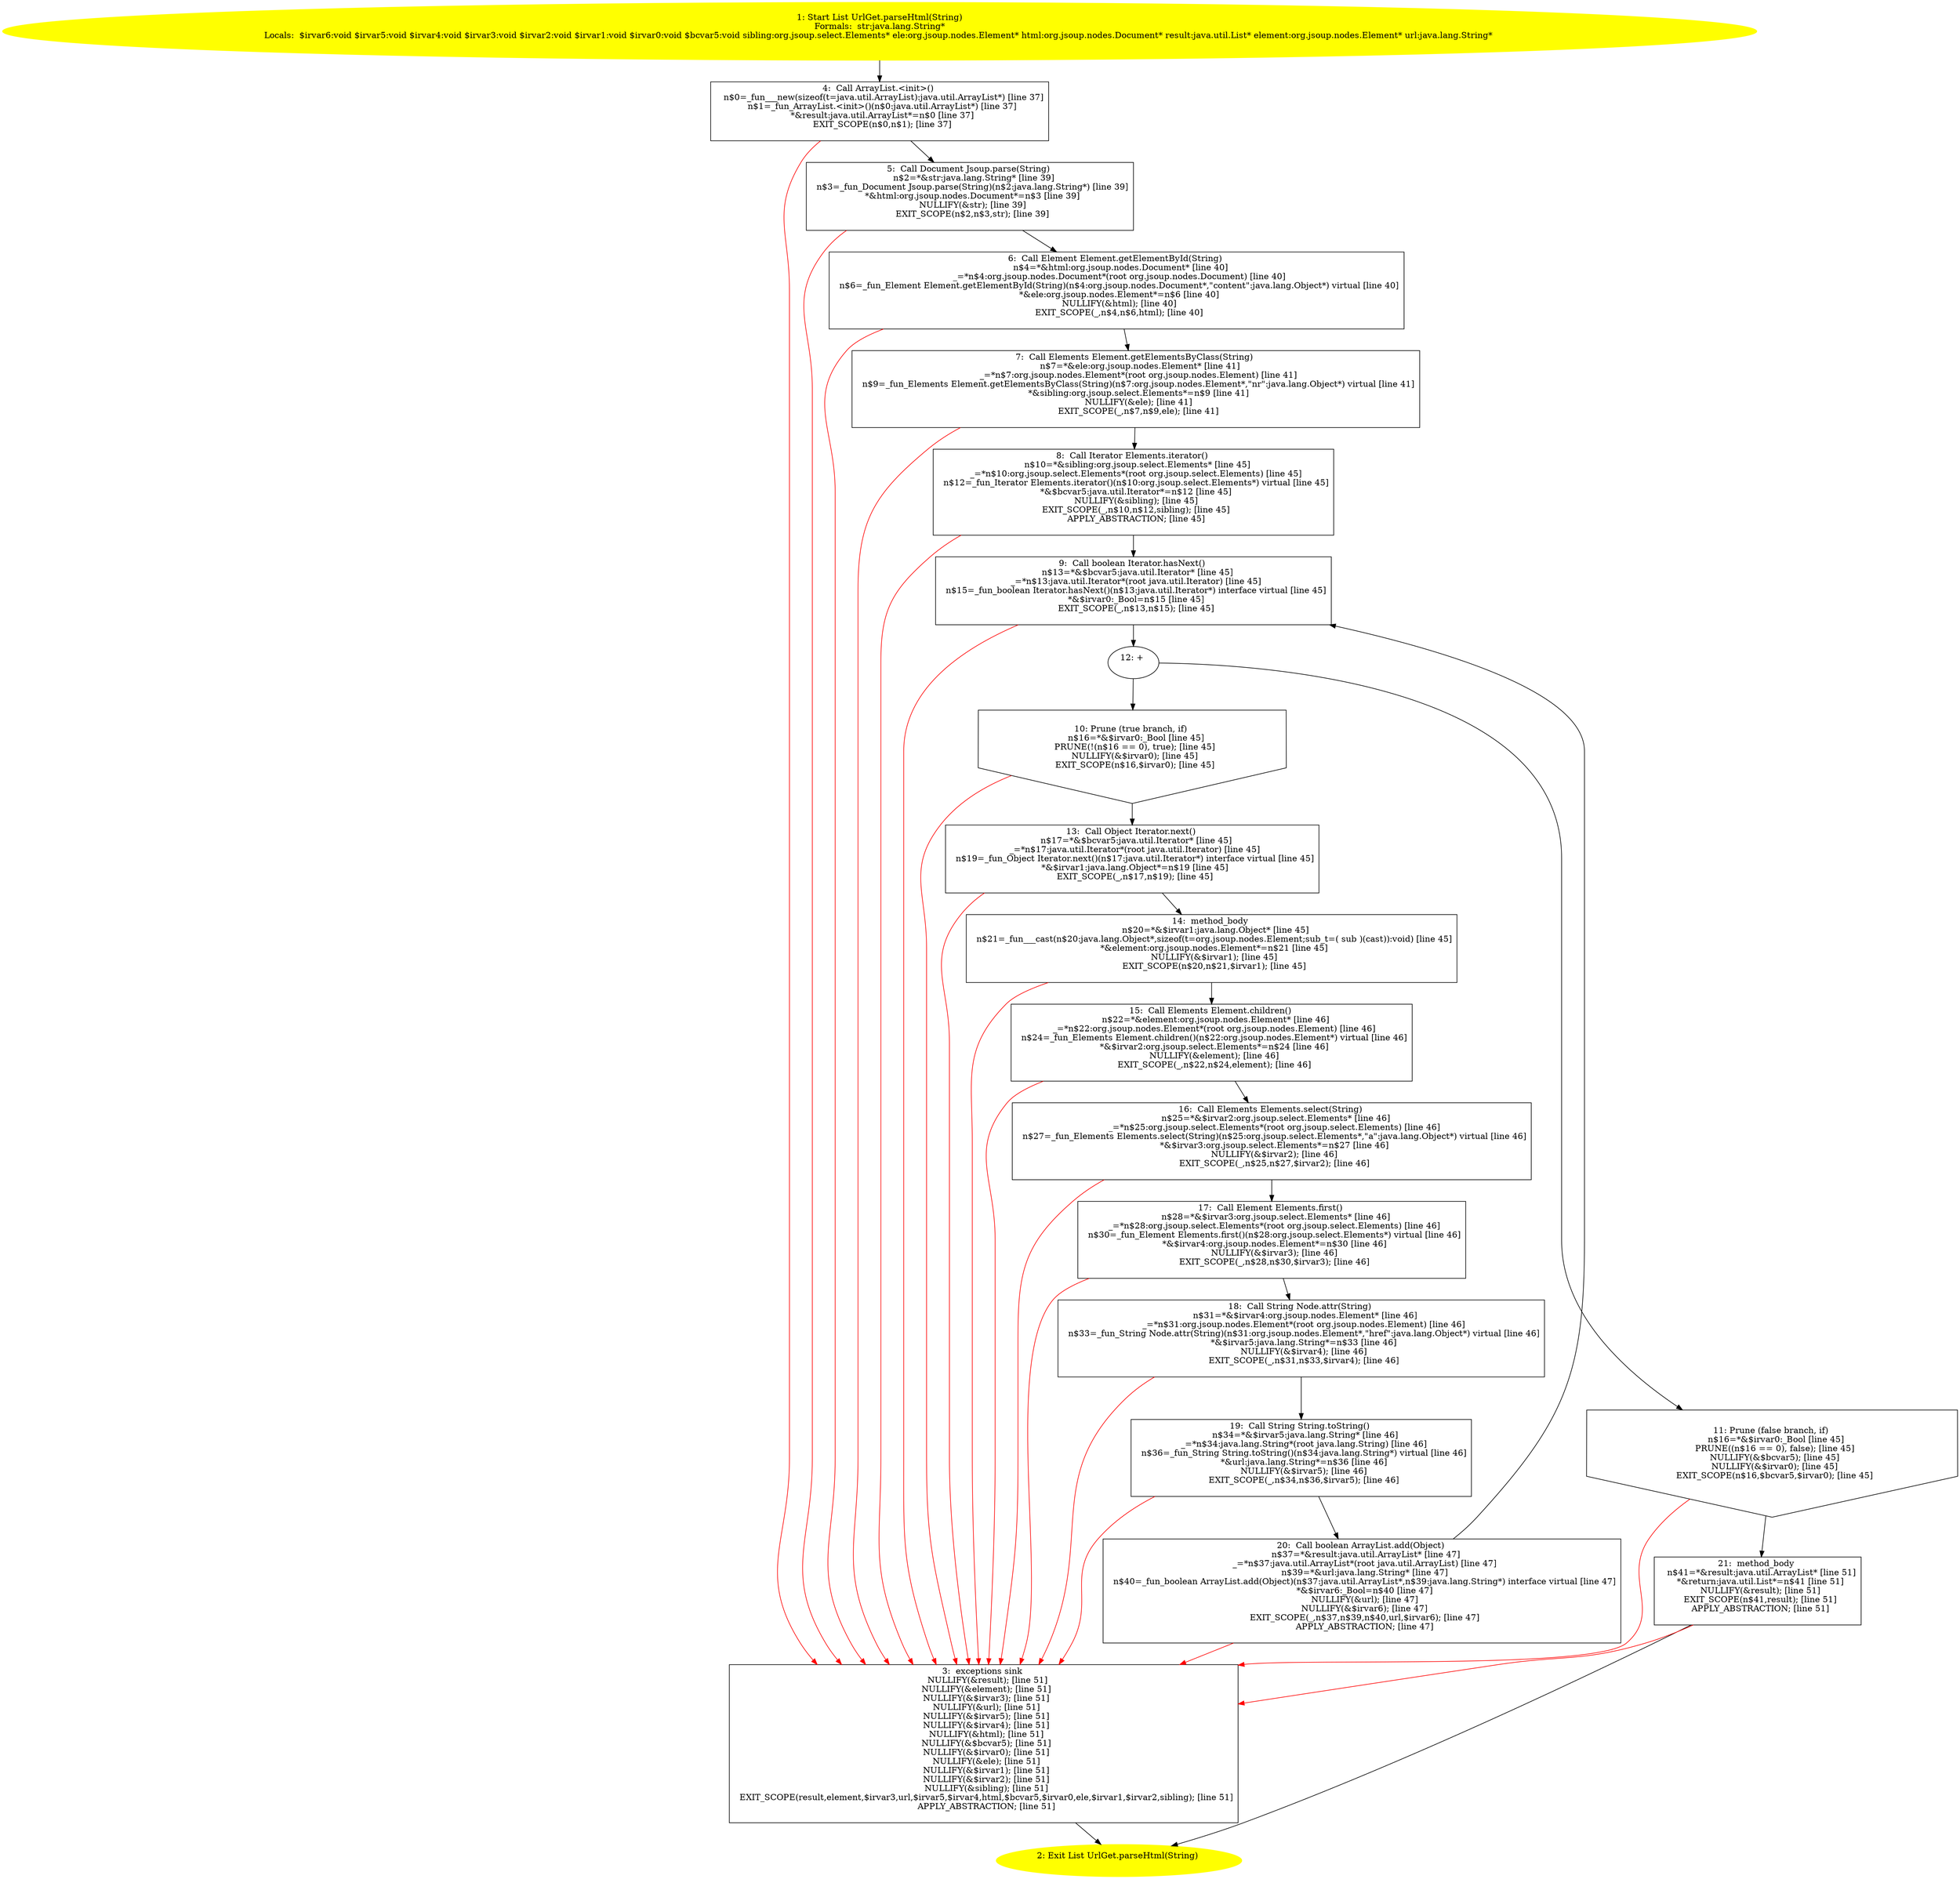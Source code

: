 /* @generated */
digraph cfg {
"com.dulishuo.indexedu.UrlGet.parseHtml(java.lang.String):java.util.List.e2a5341b7b3dde8efeef831790026050_1" [label="1: Start List UrlGet.parseHtml(String)\nFormals:  str:java.lang.String*\nLocals:  $irvar6:void $irvar5:void $irvar4:void $irvar3:void $irvar2:void $irvar1:void $irvar0:void $bcvar5:void sibling:org.jsoup.select.Elements* ele:org.jsoup.nodes.Element* html:org.jsoup.nodes.Document* result:java.util.List* element:org.jsoup.nodes.Element* url:java.lang.String* \n  " color=yellow style=filled]
	

	 "com.dulishuo.indexedu.UrlGet.parseHtml(java.lang.String):java.util.List.e2a5341b7b3dde8efeef831790026050_1" -> "com.dulishuo.indexedu.UrlGet.parseHtml(java.lang.String):java.util.List.e2a5341b7b3dde8efeef831790026050_4" ;
"com.dulishuo.indexedu.UrlGet.parseHtml(java.lang.String):java.util.List.e2a5341b7b3dde8efeef831790026050_2" [label="2: Exit List UrlGet.parseHtml(String) \n  " color=yellow style=filled]
	

"com.dulishuo.indexedu.UrlGet.parseHtml(java.lang.String):java.util.List.e2a5341b7b3dde8efeef831790026050_3" [label="3:  exceptions sink \n   NULLIFY(&result); [line 51]\n  NULLIFY(&element); [line 51]\n  NULLIFY(&$irvar3); [line 51]\n  NULLIFY(&url); [line 51]\n  NULLIFY(&$irvar5); [line 51]\n  NULLIFY(&$irvar4); [line 51]\n  NULLIFY(&html); [line 51]\n  NULLIFY(&$bcvar5); [line 51]\n  NULLIFY(&$irvar0); [line 51]\n  NULLIFY(&ele); [line 51]\n  NULLIFY(&$irvar1); [line 51]\n  NULLIFY(&$irvar2); [line 51]\n  NULLIFY(&sibling); [line 51]\n  EXIT_SCOPE(result,element,$irvar3,url,$irvar5,$irvar4,html,$bcvar5,$irvar0,ele,$irvar1,$irvar2,sibling); [line 51]\n  APPLY_ABSTRACTION; [line 51]\n " shape="box"]
	

	 "com.dulishuo.indexedu.UrlGet.parseHtml(java.lang.String):java.util.List.e2a5341b7b3dde8efeef831790026050_3" -> "com.dulishuo.indexedu.UrlGet.parseHtml(java.lang.String):java.util.List.e2a5341b7b3dde8efeef831790026050_2" ;
"com.dulishuo.indexedu.UrlGet.parseHtml(java.lang.String):java.util.List.e2a5341b7b3dde8efeef831790026050_4" [label="4:  Call ArrayList.<init>() \n   n$0=_fun___new(sizeof(t=java.util.ArrayList):java.util.ArrayList*) [line 37]\n  n$1=_fun_ArrayList.<init>()(n$0:java.util.ArrayList*) [line 37]\n  *&result:java.util.ArrayList*=n$0 [line 37]\n  EXIT_SCOPE(n$0,n$1); [line 37]\n " shape="box"]
	

	 "com.dulishuo.indexedu.UrlGet.parseHtml(java.lang.String):java.util.List.e2a5341b7b3dde8efeef831790026050_4" -> "com.dulishuo.indexedu.UrlGet.parseHtml(java.lang.String):java.util.List.e2a5341b7b3dde8efeef831790026050_5" ;
	 "com.dulishuo.indexedu.UrlGet.parseHtml(java.lang.String):java.util.List.e2a5341b7b3dde8efeef831790026050_4" -> "com.dulishuo.indexedu.UrlGet.parseHtml(java.lang.String):java.util.List.e2a5341b7b3dde8efeef831790026050_3" [color="red" ];
"com.dulishuo.indexedu.UrlGet.parseHtml(java.lang.String):java.util.List.e2a5341b7b3dde8efeef831790026050_5" [label="5:  Call Document Jsoup.parse(String) \n   n$2=*&str:java.lang.String* [line 39]\n  n$3=_fun_Document Jsoup.parse(String)(n$2:java.lang.String*) [line 39]\n  *&html:org.jsoup.nodes.Document*=n$3 [line 39]\n  NULLIFY(&str); [line 39]\n  EXIT_SCOPE(n$2,n$3,str); [line 39]\n " shape="box"]
	

	 "com.dulishuo.indexedu.UrlGet.parseHtml(java.lang.String):java.util.List.e2a5341b7b3dde8efeef831790026050_5" -> "com.dulishuo.indexedu.UrlGet.parseHtml(java.lang.String):java.util.List.e2a5341b7b3dde8efeef831790026050_6" ;
	 "com.dulishuo.indexedu.UrlGet.parseHtml(java.lang.String):java.util.List.e2a5341b7b3dde8efeef831790026050_5" -> "com.dulishuo.indexedu.UrlGet.parseHtml(java.lang.String):java.util.List.e2a5341b7b3dde8efeef831790026050_3" [color="red" ];
"com.dulishuo.indexedu.UrlGet.parseHtml(java.lang.String):java.util.List.e2a5341b7b3dde8efeef831790026050_6" [label="6:  Call Element Element.getElementById(String) \n   n$4=*&html:org.jsoup.nodes.Document* [line 40]\n  _=*n$4:org.jsoup.nodes.Document*(root org.jsoup.nodes.Document) [line 40]\n  n$6=_fun_Element Element.getElementById(String)(n$4:org.jsoup.nodes.Document*,\"content\":java.lang.Object*) virtual [line 40]\n  *&ele:org.jsoup.nodes.Element*=n$6 [line 40]\n  NULLIFY(&html); [line 40]\n  EXIT_SCOPE(_,n$4,n$6,html); [line 40]\n " shape="box"]
	

	 "com.dulishuo.indexedu.UrlGet.parseHtml(java.lang.String):java.util.List.e2a5341b7b3dde8efeef831790026050_6" -> "com.dulishuo.indexedu.UrlGet.parseHtml(java.lang.String):java.util.List.e2a5341b7b3dde8efeef831790026050_7" ;
	 "com.dulishuo.indexedu.UrlGet.parseHtml(java.lang.String):java.util.List.e2a5341b7b3dde8efeef831790026050_6" -> "com.dulishuo.indexedu.UrlGet.parseHtml(java.lang.String):java.util.List.e2a5341b7b3dde8efeef831790026050_3" [color="red" ];
"com.dulishuo.indexedu.UrlGet.parseHtml(java.lang.String):java.util.List.e2a5341b7b3dde8efeef831790026050_7" [label="7:  Call Elements Element.getElementsByClass(String) \n   n$7=*&ele:org.jsoup.nodes.Element* [line 41]\n  _=*n$7:org.jsoup.nodes.Element*(root org.jsoup.nodes.Element) [line 41]\n  n$9=_fun_Elements Element.getElementsByClass(String)(n$7:org.jsoup.nodes.Element*,\"nr\":java.lang.Object*) virtual [line 41]\n  *&sibling:org.jsoup.select.Elements*=n$9 [line 41]\n  NULLIFY(&ele); [line 41]\n  EXIT_SCOPE(_,n$7,n$9,ele); [line 41]\n " shape="box"]
	

	 "com.dulishuo.indexedu.UrlGet.parseHtml(java.lang.String):java.util.List.e2a5341b7b3dde8efeef831790026050_7" -> "com.dulishuo.indexedu.UrlGet.parseHtml(java.lang.String):java.util.List.e2a5341b7b3dde8efeef831790026050_8" ;
	 "com.dulishuo.indexedu.UrlGet.parseHtml(java.lang.String):java.util.List.e2a5341b7b3dde8efeef831790026050_7" -> "com.dulishuo.indexedu.UrlGet.parseHtml(java.lang.String):java.util.List.e2a5341b7b3dde8efeef831790026050_3" [color="red" ];
"com.dulishuo.indexedu.UrlGet.parseHtml(java.lang.String):java.util.List.e2a5341b7b3dde8efeef831790026050_8" [label="8:  Call Iterator Elements.iterator() \n   n$10=*&sibling:org.jsoup.select.Elements* [line 45]\n  _=*n$10:org.jsoup.select.Elements*(root org.jsoup.select.Elements) [line 45]\n  n$12=_fun_Iterator Elements.iterator()(n$10:org.jsoup.select.Elements*) virtual [line 45]\n  *&$bcvar5:java.util.Iterator*=n$12 [line 45]\n  NULLIFY(&sibling); [line 45]\n  EXIT_SCOPE(_,n$10,n$12,sibling); [line 45]\n  APPLY_ABSTRACTION; [line 45]\n " shape="box"]
	

	 "com.dulishuo.indexedu.UrlGet.parseHtml(java.lang.String):java.util.List.e2a5341b7b3dde8efeef831790026050_8" -> "com.dulishuo.indexedu.UrlGet.parseHtml(java.lang.String):java.util.List.e2a5341b7b3dde8efeef831790026050_9" ;
	 "com.dulishuo.indexedu.UrlGet.parseHtml(java.lang.String):java.util.List.e2a5341b7b3dde8efeef831790026050_8" -> "com.dulishuo.indexedu.UrlGet.parseHtml(java.lang.String):java.util.List.e2a5341b7b3dde8efeef831790026050_3" [color="red" ];
"com.dulishuo.indexedu.UrlGet.parseHtml(java.lang.String):java.util.List.e2a5341b7b3dde8efeef831790026050_9" [label="9:  Call boolean Iterator.hasNext() \n   n$13=*&$bcvar5:java.util.Iterator* [line 45]\n  _=*n$13:java.util.Iterator*(root java.util.Iterator) [line 45]\n  n$15=_fun_boolean Iterator.hasNext()(n$13:java.util.Iterator*) interface virtual [line 45]\n  *&$irvar0:_Bool=n$15 [line 45]\n  EXIT_SCOPE(_,n$13,n$15); [line 45]\n " shape="box"]
	

	 "com.dulishuo.indexedu.UrlGet.parseHtml(java.lang.String):java.util.List.e2a5341b7b3dde8efeef831790026050_9" -> "com.dulishuo.indexedu.UrlGet.parseHtml(java.lang.String):java.util.List.e2a5341b7b3dde8efeef831790026050_12" ;
	 "com.dulishuo.indexedu.UrlGet.parseHtml(java.lang.String):java.util.List.e2a5341b7b3dde8efeef831790026050_9" -> "com.dulishuo.indexedu.UrlGet.parseHtml(java.lang.String):java.util.List.e2a5341b7b3dde8efeef831790026050_3" [color="red" ];
"com.dulishuo.indexedu.UrlGet.parseHtml(java.lang.String):java.util.List.e2a5341b7b3dde8efeef831790026050_10" [label="10: Prune (true branch, if) \n   n$16=*&$irvar0:_Bool [line 45]\n  PRUNE(!(n$16 == 0), true); [line 45]\n  NULLIFY(&$irvar0); [line 45]\n  EXIT_SCOPE(n$16,$irvar0); [line 45]\n " shape="invhouse"]
	

	 "com.dulishuo.indexedu.UrlGet.parseHtml(java.lang.String):java.util.List.e2a5341b7b3dde8efeef831790026050_10" -> "com.dulishuo.indexedu.UrlGet.parseHtml(java.lang.String):java.util.List.e2a5341b7b3dde8efeef831790026050_13" ;
	 "com.dulishuo.indexedu.UrlGet.parseHtml(java.lang.String):java.util.List.e2a5341b7b3dde8efeef831790026050_10" -> "com.dulishuo.indexedu.UrlGet.parseHtml(java.lang.String):java.util.List.e2a5341b7b3dde8efeef831790026050_3" [color="red" ];
"com.dulishuo.indexedu.UrlGet.parseHtml(java.lang.String):java.util.List.e2a5341b7b3dde8efeef831790026050_11" [label="11: Prune (false branch, if) \n   n$16=*&$irvar0:_Bool [line 45]\n  PRUNE((n$16 == 0), false); [line 45]\n  NULLIFY(&$bcvar5); [line 45]\n  NULLIFY(&$irvar0); [line 45]\n  EXIT_SCOPE(n$16,$bcvar5,$irvar0); [line 45]\n " shape="invhouse"]
	

	 "com.dulishuo.indexedu.UrlGet.parseHtml(java.lang.String):java.util.List.e2a5341b7b3dde8efeef831790026050_11" -> "com.dulishuo.indexedu.UrlGet.parseHtml(java.lang.String):java.util.List.e2a5341b7b3dde8efeef831790026050_21" ;
	 "com.dulishuo.indexedu.UrlGet.parseHtml(java.lang.String):java.util.List.e2a5341b7b3dde8efeef831790026050_11" -> "com.dulishuo.indexedu.UrlGet.parseHtml(java.lang.String):java.util.List.e2a5341b7b3dde8efeef831790026050_3" [color="red" ];
"com.dulishuo.indexedu.UrlGet.parseHtml(java.lang.String):java.util.List.e2a5341b7b3dde8efeef831790026050_12" [label="12: + \n  " ]
	

	 "com.dulishuo.indexedu.UrlGet.parseHtml(java.lang.String):java.util.List.e2a5341b7b3dde8efeef831790026050_12" -> "com.dulishuo.indexedu.UrlGet.parseHtml(java.lang.String):java.util.List.e2a5341b7b3dde8efeef831790026050_10" ;
	 "com.dulishuo.indexedu.UrlGet.parseHtml(java.lang.String):java.util.List.e2a5341b7b3dde8efeef831790026050_12" -> "com.dulishuo.indexedu.UrlGet.parseHtml(java.lang.String):java.util.List.e2a5341b7b3dde8efeef831790026050_11" ;
"com.dulishuo.indexedu.UrlGet.parseHtml(java.lang.String):java.util.List.e2a5341b7b3dde8efeef831790026050_13" [label="13:  Call Object Iterator.next() \n   n$17=*&$bcvar5:java.util.Iterator* [line 45]\n  _=*n$17:java.util.Iterator*(root java.util.Iterator) [line 45]\n  n$19=_fun_Object Iterator.next()(n$17:java.util.Iterator*) interface virtual [line 45]\n  *&$irvar1:java.lang.Object*=n$19 [line 45]\n  EXIT_SCOPE(_,n$17,n$19); [line 45]\n " shape="box"]
	

	 "com.dulishuo.indexedu.UrlGet.parseHtml(java.lang.String):java.util.List.e2a5341b7b3dde8efeef831790026050_13" -> "com.dulishuo.indexedu.UrlGet.parseHtml(java.lang.String):java.util.List.e2a5341b7b3dde8efeef831790026050_14" ;
	 "com.dulishuo.indexedu.UrlGet.parseHtml(java.lang.String):java.util.List.e2a5341b7b3dde8efeef831790026050_13" -> "com.dulishuo.indexedu.UrlGet.parseHtml(java.lang.String):java.util.List.e2a5341b7b3dde8efeef831790026050_3" [color="red" ];
"com.dulishuo.indexedu.UrlGet.parseHtml(java.lang.String):java.util.List.e2a5341b7b3dde8efeef831790026050_14" [label="14:  method_body \n   n$20=*&$irvar1:java.lang.Object* [line 45]\n  n$21=_fun___cast(n$20:java.lang.Object*,sizeof(t=org.jsoup.nodes.Element;sub_t=( sub )(cast)):void) [line 45]\n  *&element:org.jsoup.nodes.Element*=n$21 [line 45]\n  NULLIFY(&$irvar1); [line 45]\n  EXIT_SCOPE(n$20,n$21,$irvar1); [line 45]\n " shape="box"]
	

	 "com.dulishuo.indexedu.UrlGet.parseHtml(java.lang.String):java.util.List.e2a5341b7b3dde8efeef831790026050_14" -> "com.dulishuo.indexedu.UrlGet.parseHtml(java.lang.String):java.util.List.e2a5341b7b3dde8efeef831790026050_15" ;
	 "com.dulishuo.indexedu.UrlGet.parseHtml(java.lang.String):java.util.List.e2a5341b7b3dde8efeef831790026050_14" -> "com.dulishuo.indexedu.UrlGet.parseHtml(java.lang.String):java.util.List.e2a5341b7b3dde8efeef831790026050_3" [color="red" ];
"com.dulishuo.indexedu.UrlGet.parseHtml(java.lang.String):java.util.List.e2a5341b7b3dde8efeef831790026050_15" [label="15:  Call Elements Element.children() \n   n$22=*&element:org.jsoup.nodes.Element* [line 46]\n  _=*n$22:org.jsoup.nodes.Element*(root org.jsoup.nodes.Element) [line 46]\n  n$24=_fun_Elements Element.children()(n$22:org.jsoup.nodes.Element*) virtual [line 46]\n  *&$irvar2:org.jsoup.select.Elements*=n$24 [line 46]\n  NULLIFY(&element); [line 46]\n  EXIT_SCOPE(_,n$22,n$24,element); [line 46]\n " shape="box"]
	

	 "com.dulishuo.indexedu.UrlGet.parseHtml(java.lang.String):java.util.List.e2a5341b7b3dde8efeef831790026050_15" -> "com.dulishuo.indexedu.UrlGet.parseHtml(java.lang.String):java.util.List.e2a5341b7b3dde8efeef831790026050_16" ;
	 "com.dulishuo.indexedu.UrlGet.parseHtml(java.lang.String):java.util.List.e2a5341b7b3dde8efeef831790026050_15" -> "com.dulishuo.indexedu.UrlGet.parseHtml(java.lang.String):java.util.List.e2a5341b7b3dde8efeef831790026050_3" [color="red" ];
"com.dulishuo.indexedu.UrlGet.parseHtml(java.lang.String):java.util.List.e2a5341b7b3dde8efeef831790026050_16" [label="16:  Call Elements Elements.select(String) \n   n$25=*&$irvar2:org.jsoup.select.Elements* [line 46]\n  _=*n$25:org.jsoup.select.Elements*(root org.jsoup.select.Elements) [line 46]\n  n$27=_fun_Elements Elements.select(String)(n$25:org.jsoup.select.Elements*,\"a\":java.lang.Object*) virtual [line 46]\n  *&$irvar3:org.jsoup.select.Elements*=n$27 [line 46]\n  NULLIFY(&$irvar2); [line 46]\n  EXIT_SCOPE(_,n$25,n$27,$irvar2); [line 46]\n " shape="box"]
	

	 "com.dulishuo.indexedu.UrlGet.parseHtml(java.lang.String):java.util.List.e2a5341b7b3dde8efeef831790026050_16" -> "com.dulishuo.indexedu.UrlGet.parseHtml(java.lang.String):java.util.List.e2a5341b7b3dde8efeef831790026050_17" ;
	 "com.dulishuo.indexedu.UrlGet.parseHtml(java.lang.String):java.util.List.e2a5341b7b3dde8efeef831790026050_16" -> "com.dulishuo.indexedu.UrlGet.parseHtml(java.lang.String):java.util.List.e2a5341b7b3dde8efeef831790026050_3" [color="red" ];
"com.dulishuo.indexedu.UrlGet.parseHtml(java.lang.String):java.util.List.e2a5341b7b3dde8efeef831790026050_17" [label="17:  Call Element Elements.first() \n   n$28=*&$irvar3:org.jsoup.select.Elements* [line 46]\n  _=*n$28:org.jsoup.select.Elements*(root org.jsoup.select.Elements) [line 46]\n  n$30=_fun_Element Elements.first()(n$28:org.jsoup.select.Elements*) virtual [line 46]\n  *&$irvar4:org.jsoup.nodes.Element*=n$30 [line 46]\n  NULLIFY(&$irvar3); [line 46]\n  EXIT_SCOPE(_,n$28,n$30,$irvar3); [line 46]\n " shape="box"]
	

	 "com.dulishuo.indexedu.UrlGet.parseHtml(java.lang.String):java.util.List.e2a5341b7b3dde8efeef831790026050_17" -> "com.dulishuo.indexedu.UrlGet.parseHtml(java.lang.String):java.util.List.e2a5341b7b3dde8efeef831790026050_18" ;
	 "com.dulishuo.indexedu.UrlGet.parseHtml(java.lang.String):java.util.List.e2a5341b7b3dde8efeef831790026050_17" -> "com.dulishuo.indexedu.UrlGet.parseHtml(java.lang.String):java.util.List.e2a5341b7b3dde8efeef831790026050_3" [color="red" ];
"com.dulishuo.indexedu.UrlGet.parseHtml(java.lang.String):java.util.List.e2a5341b7b3dde8efeef831790026050_18" [label="18:  Call String Node.attr(String) \n   n$31=*&$irvar4:org.jsoup.nodes.Element* [line 46]\n  _=*n$31:org.jsoup.nodes.Element*(root org.jsoup.nodes.Element) [line 46]\n  n$33=_fun_String Node.attr(String)(n$31:org.jsoup.nodes.Element*,\"href\":java.lang.Object*) virtual [line 46]\n  *&$irvar5:java.lang.String*=n$33 [line 46]\n  NULLIFY(&$irvar4); [line 46]\n  EXIT_SCOPE(_,n$31,n$33,$irvar4); [line 46]\n " shape="box"]
	

	 "com.dulishuo.indexedu.UrlGet.parseHtml(java.lang.String):java.util.List.e2a5341b7b3dde8efeef831790026050_18" -> "com.dulishuo.indexedu.UrlGet.parseHtml(java.lang.String):java.util.List.e2a5341b7b3dde8efeef831790026050_19" ;
	 "com.dulishuo.indexedu.UrlGet.parseHtml(java.lang.String):java.util.List.e2a5341b7b3dde8efeef831790026050_18" -> "com.dulishuo.indexedu.UrlGet.parseHtml(java.lang.String):java.util.List.e2a5341b7b3dde8efeef831790026050_3" [color="red" ];
"com.dulishuo.indexedu.UrlGet.parseHtml(java.lang.String):java.util.List.e2a5341b7b3dde8efeef831790026050_19" [label="19:  Call String String.toString() \n   n$34=*&$irvar5:java.lang.String* [line 46]\n  _=*n$34:java.lang.String*(root java.lang.String) [line 46]\n  n$36=_fun_String String.toString()(n$34:java.lang.String*) virtual [line 46]\n  *&url:java.lang.String*=n$36 [line 46]\n  NULLIFY(&$irvar5); [line 46]\n  EXIT_SCOPE(_,n$34,n$36,$irvar5); [line 46]\n " shape="box"]
	

	 "com.dulishuo.indexedu.UrlGet.parseHtml(java.lang.String):java.util.List.e2a5341b7b3dde8efeef831790026050_19" -> "com.dulishuo.indexedu.UrlGet.parseHtml(java.lang.String):java.util.List.e2a5341b7b3dde8efeef831790026050_20" ;
	 "com.dulishuo.indexedu.UrlGet.parseHtml(java.lang.String):java.util.List.e2a5341b7b3dde8efeef831790026050_19" -> "com.dulishuo.indexedu.UrlGet.parseHtml(java.lang.String):java.util.List.e2a5341b7b3dde8efeef831790026050_3" [color="red" ];
"com.dulishuo.indexedu.UrlGet.parseHtml(java.lang.String):java.util.List.e2a5341b7b3dde8efeef831790026050_20" [label="20:  Call boolean ArrayList.add(Object) \n   n$37=*&result:java.util.ArrayList* [line 47]\n  _=*n$37:java.util.ArrayList*(root java.util.ArrayList) [line 47]\n  n$39=*&url:java.lang.String* [line 47]\n  n$40=_fun_boolean ArrayList.add(Object)(n$37:java.util.ArrayList*,n$39:java.lang.String*) interface virtual [line 47]\n  *&$irvar6:_Bool=n$40 [line 47]\n  NULLIFY(&url); [line 47]\n  NULLIFY(&$irvar6); [line 47]\n  EXIT_SCOPE(_,n$37,n$39,n$40,url,$irvar6); [line 47]\n  APPLY_ABSTRACTION; [line 47]\n " shape="box"]
	

	 "com.dulishuo.indexedu.UrlGet.parseHtml(java.lang.String):java.util.List.e2a5341b7b3dde8efeef831790026050_20" -> "com.dulishuo.indexedu.UrlGet.parseHtml(java.lang.String):java.util.List.e2a5341b7b3dde8efeef831790026050_9" ;
	 "com.dulishuo.indexedu.UrlGet.parseHtml(java.lang.String):java.util.List.e2a5341b7b3dde8efeef831790026050_20" -> "com.dulishuo.indexedu.UrlGet.parseHtml(java.lang.String):java.util.List.e2a5341b7b3dde8efeef831790026050_3" [color="red" ];
"com.dulishuo.indexedu.UrlGet.parseHtml(java.lang.String):java.util.List.e2a5341b7b3dde8efeef831790026050_21" [label="21:  method_body \n   n$41=*&result:java.util.ArrayList* [line 51]\n  *&return:java.util.List*=n$41 [line 51]\n  NULLIFY(&result); [line 51]\n  EXIT_SCOPE(n$41,result); [line 51]\n  APPLY_ABSTRACTION; [line 51]\n " shape="box"]
	

	 "com.dulishuo.indexedu.UrlGet.parseHtml(java.lang.String):java.util.List.e2a5341b7b3dde8efeef831790026050_21" -> "com.dulishuo.indexedu.UrlGet.parseHtml(java.lang.String):java.util.List.e2a5341b7b3dde8efeef831790026050_2" ;
	 "com.dulishuo.indexedu.UrlGet.parseHtml(java.lang.String):java.util.List.e2a5341b7b3dde8efeef831790026050_21" -> "com.dulishuo.indexedu.UrlGet.parseHtml(java.lang.String):java.util.List.e2a5341b7b3dde8efeef831790026050_3" [color="red" ];
}
